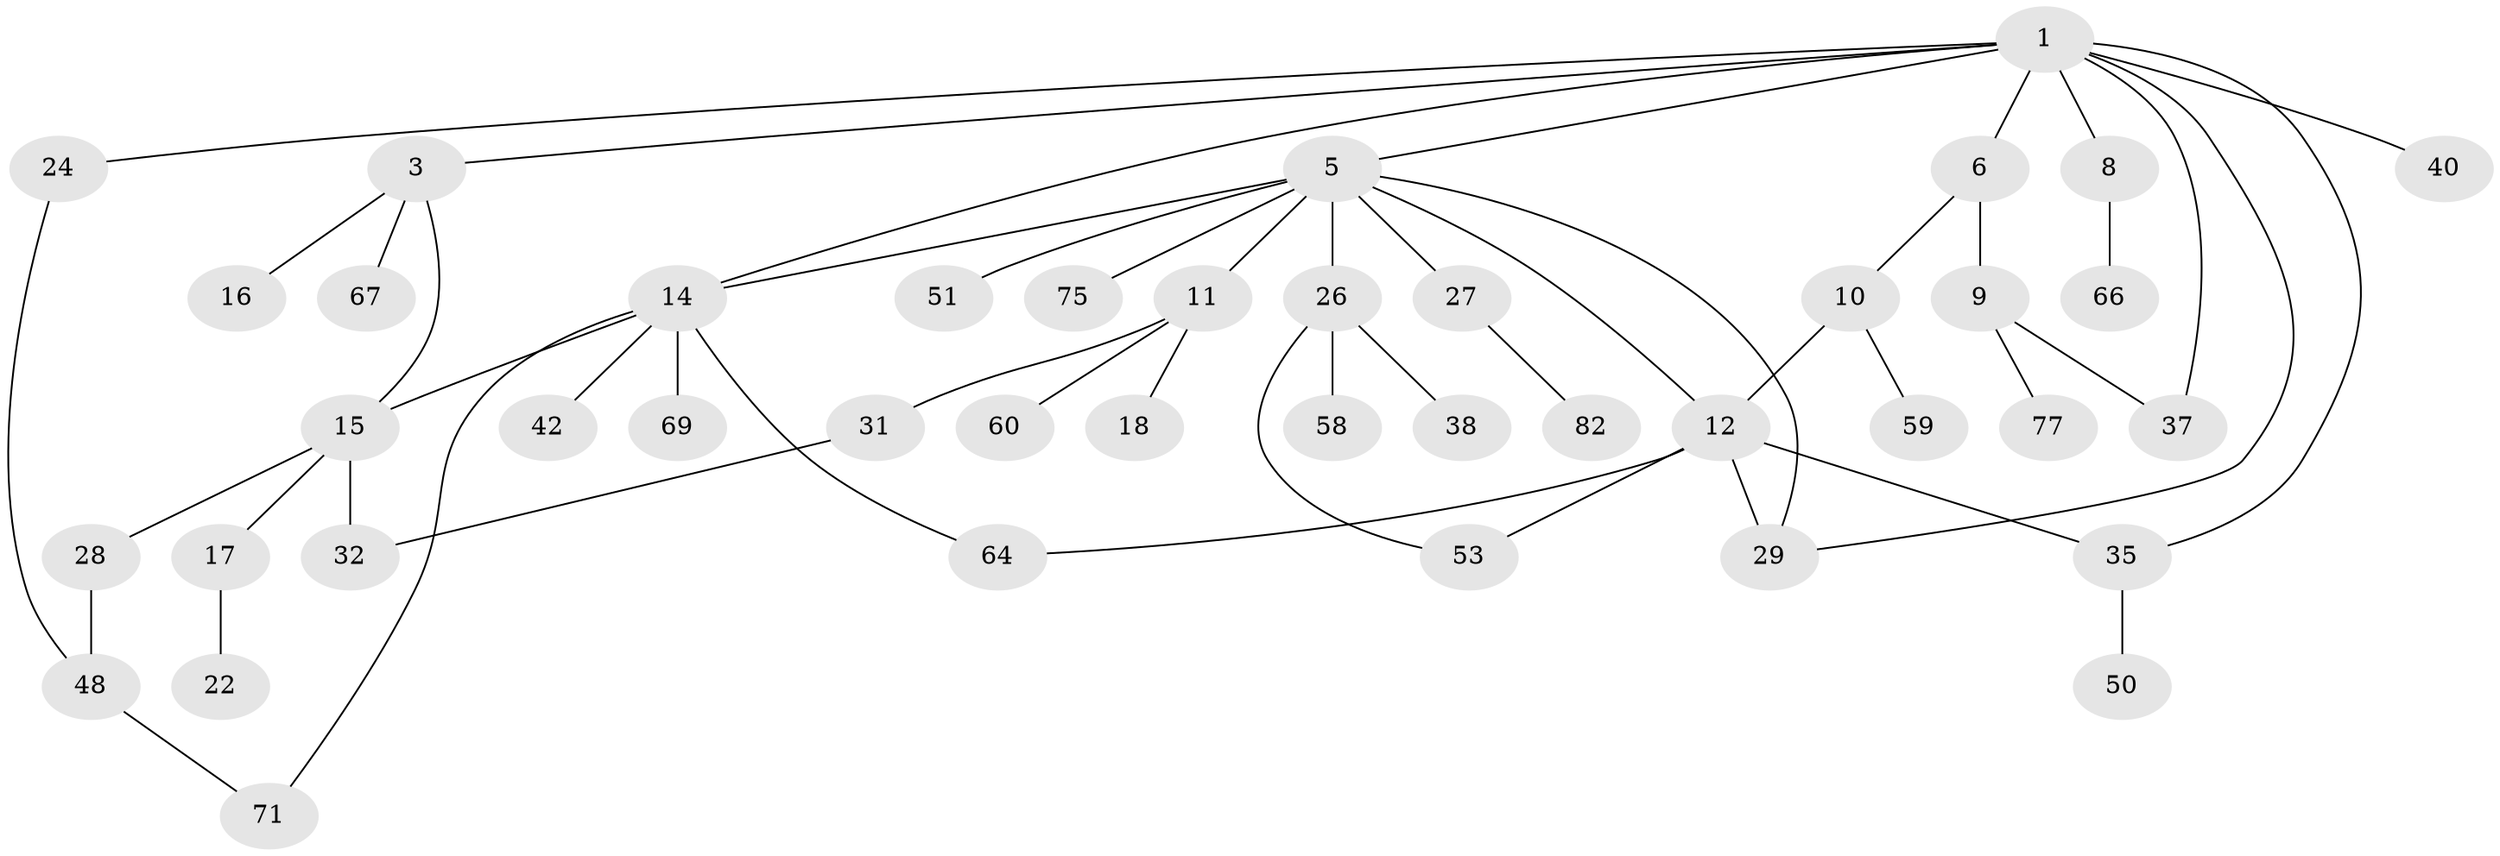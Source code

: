 // original degree distribution, {5: 0.047058823529411764, 6: 0.011764705882352941, 4: 0.11764705882352941, 3: 0.17647058823529413, 8: 0.011764705882352941, 2: 0.3176470588235294, 1: 0.3176470588235294}
// Generated by graph-tools (version 1.1) at 2025/13/03/09/25 04:13:36]
// undirected, 42 vertices, 53 edges
graph export_dot {
graph [start="1"]
  node [color=gray90,style=filled];
  1 [super="+4+2"];
  3 [super="+36"];
  5 [super="+13+70+7+39"];
  6;
  8;
  9;
  10;
  11;
  12 [super="+23"];
  14 [super="+63+19+52"];
  15 [super="+25"];
  16 [super="+21"];
  17 [super="+45"];
  18 [super="+73"];
  22 [super="+84"];
  24 [super="+47+43"];
  26 [super="+34"];
  27 [super="+44"];
  28;
  29;
  31;
  32 [super="+55"];
  35 [super="+65"];
  37 [super="+85"];
  38 [super="+79"];
  40 [super="+41"];
  42 [super="+83"];
  48 [super="+61"];
  50;
  51;
  53;
  58;
  59;
  60 [super="+68"];
  64;
  66;
  67;
  69;
  71;
  75;
  77;
  82;
  1 -- 3;
  1 -- 6;
  1 -- 8;
  1 -- 40;
  1 -- 35;
  1 -- 37;
  1 -- 5;
  1 -- 24;
  1 -- 29;
  1 -- 14;
  3 -- 15;
  3 -- 16;
  3 -- 67;
  5 -- 26;
  5 -- 27 [weight=2];
  5 -- 51;
  5 -- 29;
  5 -- 11 [weight=2];
  5 -- 14;
  5 -- 75;
  5 -- 12;
  6 -- 9;
  6 -- 10;
  8 -- 66;
  9 -- 37;
  9 -- 77;
  10 -- 12;
  10 -- 59;
  11 -- 18;
  11 -- 31;
  11 -- 60;
  12 -- 29 [weight=2];
  12 -- 35;
  12 -- 64;
  12 -- 53;
  14 -- 69;
  14 -- 15;
  14 -- 42;
  14 -- 64;
  14 -- 71;
  15 -- 17;
  15 -- 28;
  15 -- 32;
  17 -- 22;
  24 -- 48;
  26 -- 58;
  26 -- 53;
  26 -- 38;
  27 -- 82;
  28 -- 48;
  31 -- 32;
  35 -- 50;
  48 -- 71;
}
